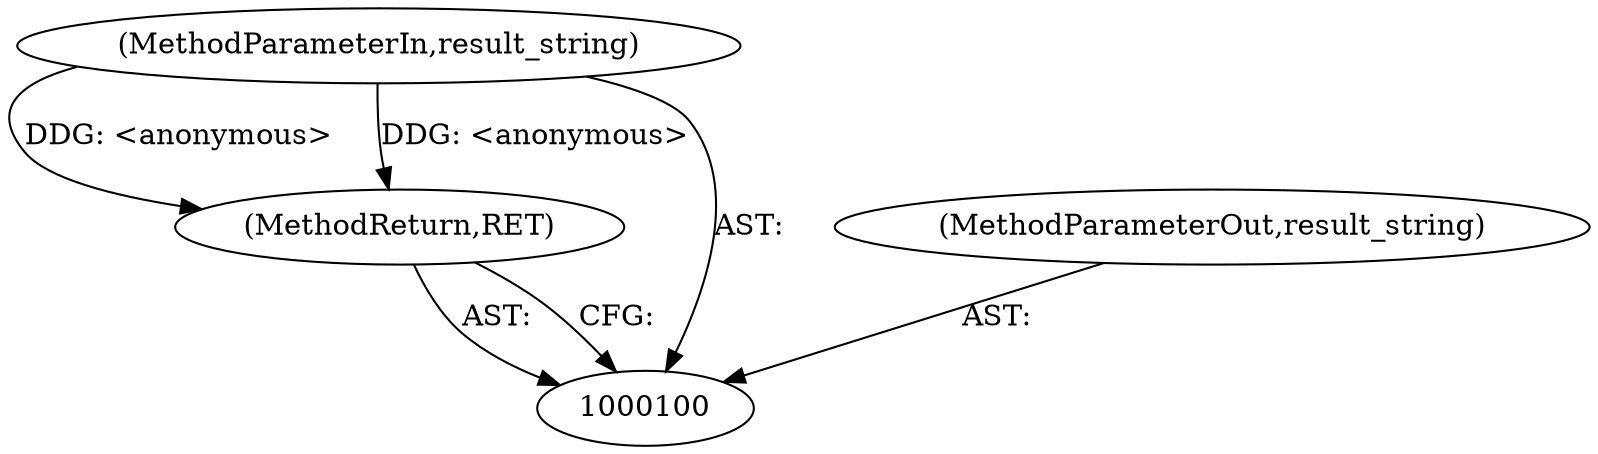 digraph "1_Chrome_dc5edc9c05901feeac616c075d0337e634f3a02a" {
"1000101" [label="(MethodParameterIn,result_string)"];
"1000113" [label="(MethodParameterOut,result_string)"];
"1000103" [label="(MethodReturn,RET)"];
"1000101" -> "1000100"  [label="AST: "];
"1000101" -> "1000103"  [label="DDG: <anonymous>"];
"1000113" -> "1000100"  [label="AST: "];
"1000103" -> "1000100"  [label="AST: "];
"1000103" -> "1000100"  [label="CFG: "];
"1000101" -> "1000103"  [label="DDG: <anonymous>"];
}
